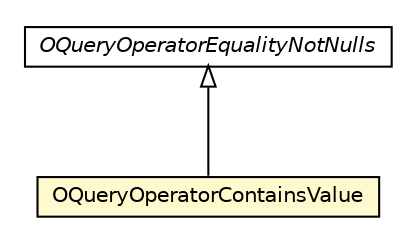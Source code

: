 #!/usr/local/bin/dot
#
# Class diagram 
# Generated by UMLGraph version R5_6-24-gf6e263 (http://www.umlgraph.org/)
#

digraph G {
	edge [fontname="Helvetica",fontsize=10,labelfontname="Helvetica",labelfontsize=10];
	node [fontname="Helvetica",fontsize=10,shape=plaintext];
	nodesep=0.25;
	ranksep=0.5;
	// com.orientechnologies.orient.core.sql.operator.OQueryOperatorContainsValue
	c2878502 [label=<<table title="com.orientechnologies.orient.core.sql.operator.OQueryOperatorContainsValue" border="0" cellborder="1" cellspacing="0" cellpadding="2" port="p" bgcolor="lemonChiffon" href="./OQueryOperatorContainsValue.html">
		<tr><td><table border="0" cellspacing="0" cellpadding="1">
<tr><td align="center" balign="center"> OQueryOperatorContainsValue </td></tr>
		</table></td></tr>
		</table>>, URL="./OQueryOperatorContainsValue.html", fontname="Helvetica", fontcolor="black", fontsize=10.0];
	// com.orientechnologies.orient.core.sql.operator.OQueryOperatorEqualityNotNulls
	c2878504 [label=<<table title="com.orientechnologies.orient.core.sql.operator.OQueryOperatorEqualityNotNulls" border="0" cellborder="1" cellspacing="0" cellpadding="2" port="p" href="./OQueryOperatorEqualityNotNulls.html">
		<tr><td><table border="0" cellspacing="0" cellpadding="1">
<tr><td align="center" balign="center"><font face="Helvetica-Oblique"> OQueryOperatorEqualityNotNulls </font></td></tr>
		</table></td></tr>
		</table>>, URL="./OQueryOperatorEqualityNotNulls.html", fontname="Helvetica", fontcolor="black", fontsize=10.0];
	//com.orientechnologies.orient.core.sql.operator.OQueryOperatorContainsValue extends com.orientechnologies.orient.core.sql.operator.OQueryOperatorEqualityNotNulls
	c2878504:p -> c2878502:p [dir=back,arrowtail=empty];
}

